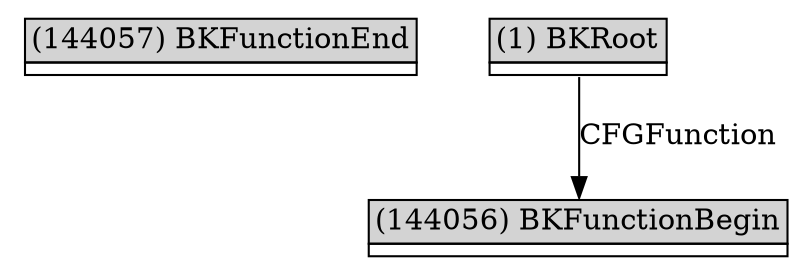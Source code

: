 digraph graphname {
	node [shape=plaintext];
n144057[label=<<table BORDER="0" CELLBORDER="1" CELLSPACING="0">
	<tr><td port="in" bgcolor="lightgray">(144057) BKFunctionEnd</td></tr>
	<tr><td port="out"></td></tr>
</table>>];
n144056[label=<<table BORDER="0" CELLBORDER="1" CELLSPACING="0">
	<tr><td port="in" bgcolor="lightgray">(144056) BKFunctionBegin</td></tr>
	<tr><td port="out"></td></tr>
</table>>];
n1[label=<<table BORDER="0" CELLBORDER="1" CELLSPACING="0">
	<tr><td port="in" bgcolor="lightgray">(1) BKRoot</td></tr>
	<tr><td port="out"></td></tr>
</table>>];
n1:out -> n144056:in[label="CFGFunction"];
}
